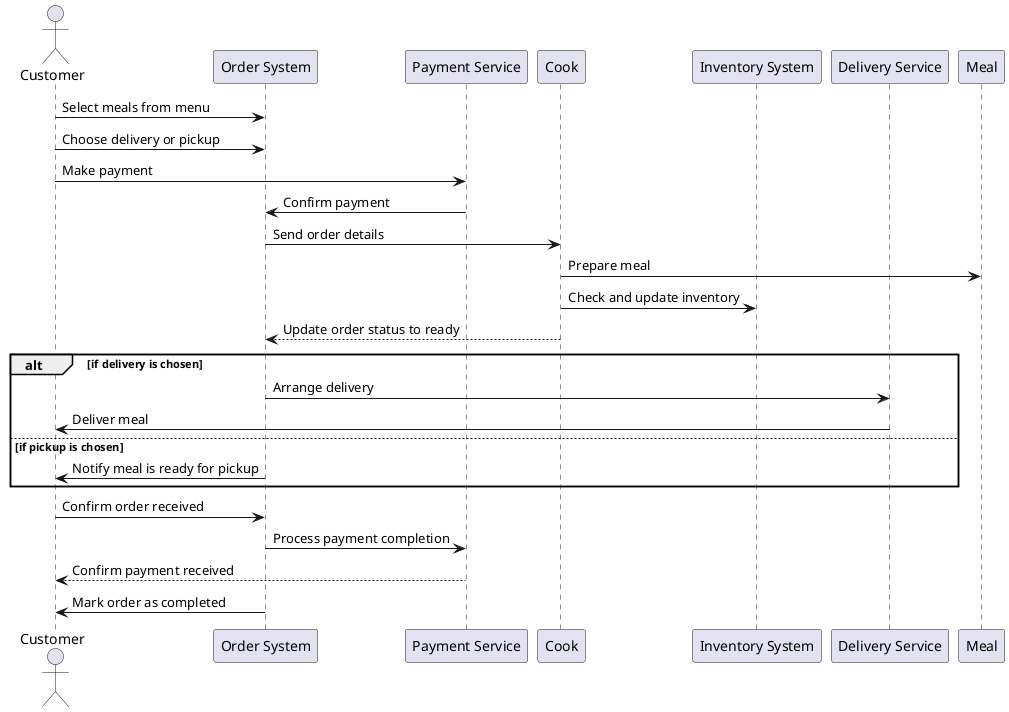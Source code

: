 @startuml
actor Customer
participant "Order System" as System
participant "Payment Service" as Payment
participant Cook
participant "Inventory System" as Inventory
participant "Delivery Service" as Delivery

Customer -> System : Select meals from menu
Customer -> System : Choose delivery or pickup
Customer -> Payment : Make payment
Payment -> System : Confirm payment
System -> Cook : Send order details
Cook -> Meal : Prepare meal
Cook -> Inventory : Check and update inventory
Cook --> System : Update order status to ready
alt if delivery is chosen
    System -> Delivery : Arrange delivery
    Delivery -> Customer : Deliver meal
else if pickup is chosen
    System -> Customer : Notify meal is ready for pickup
end
Customer -> System : Confirm order received
System -> Payment : Process payment completion
Payment --> Customer : Confirm payment received
System -> Customer : Mark order as completed
@enduml
